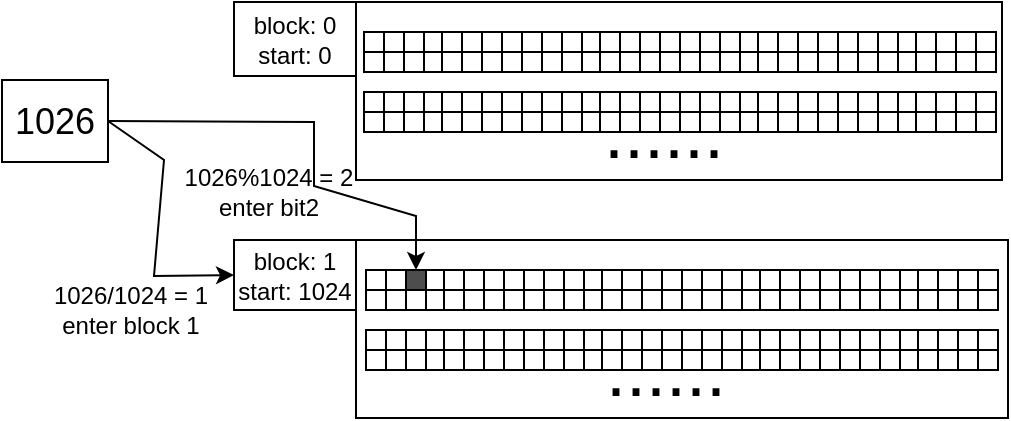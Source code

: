 <mxfile version="15.3.8" type="device"><diagram id="O0B2IV_qAI_NDjj8VHCm" name="第 1 页"><mxGraphModel dx="658" dy="730" grid="0" gridSize="10" guides="1" tooltips="1" connect="1" arrows="1" fold="1" page="1" pageScale="1" pageWidth="827" pageHeight="1169" math="0" shadow="0"><root><mxCell id="0"/><mxCell id="1" parent="0"/><mxCell id="_f90F4nHQJATIMpYPWI6-140" value="" style="rounded=0;whiteSpace=wrap;html=1;" parent="1" vertex="1"><mxGeometry x="188" y="188" width="326" height="89" as="geometry"/></mxCell><mxCell id="_f90F4nHQJATIMpYPWI6-70" value="" style="group" parent="1" vertex="1" connectable="0"><mxGeometry x="193" y="203" width="316" height="20" as="geometry"/></mxCell><mxCell id="_f90F4nHQJATIMpYPWI6-18" value="" style="group" parent="_f90F4nHQJATIMpYPWI6-70" vertex="1" connectable="0"><mxGeometry width="158" height="10" as="geometry"/></mxCell><mxCell id="_f90F4nHQJATIMpYPWI6-1" value="" style="rounded=0;whiteSpace=wrap;html=1;" parent="_f90F4nHQJATIMpYPWI6-18" vertex="1"><mxGeometry width="10" height="10" as="geometry"/></mxCell><mxCell id="_f90F4nHQJATIMpYPWI6-2" value="" style="rounded=0;whiteSpace=wrap;html=1;" parent="_f90F4nHQJATIMpYPWI6-18" vertex="1"><mxGeometry x="10" width="10" height="10" as="geometry"/></mxCell><mxCell id="_f90F4nHQJATIMpYPWI6-3" value="" style="rounded=0;whiteSpace=wrap;html=1;" parent="_f90F4nHQJATIMpYPWI6-18" vertex="1"><mxGeometry x="29" width="10" height="10" as="geometry"/></mxCell><mxCell id="_f90F4nHQJATIMpYPWI6-4" value="" style="rounded=0;whiteSpace=wrap;html=1;fillColor=#4D4D4D;" parent="_f90F4nHQJATIMpYPWI6-18" vertex="1"><mxGeometry x="20" width="10" height="10" as="geometry"/></mxCell><mxCell id="_f90F4nHQJATIMpYPWI6-6" value="" style="rounded=0;whiteSpace=wrap;html=1;" parent="_f90F4nHQJATIMpYPWI6-18" vertex="1"><mxGeometry x="39" width="10" height="10" as="geometry"/></mxCell><mxCell id="_f90F4nHQJATIMpYPWI6-7" value="" style="rounded=0;whiteSpace=wrap;html=1;" parent="_f90F4nHQJATIMpYPWI6-18" vertex="1"><mxGeometry x="49" width="10" height="10" as="geometry"/></mxCell><mxCell id="_f90F4nHQJATIMpYPWI6-8" value="" style="rounded=0;whiteSpace=wrap;html=1;" parent="_f90F4nHQJATIMpYPWI6-18" vertex="1"><mxGeometry x="69" width="10" height="10" as="geometry"/></mxCell><mxCell id="_f90F4nHQJATIMpYPWI6-9" value="" style="rounded=0;whiteSpace=wrap;html=1;" parent="_f90F4nHQJATIMpYPWI6-18" vertex="1"><mxGeometry x="59" width="10" height="10" as="geometry"/></mxCell><mxCell id="_f90F4nHQJATIMpYPWI6-10" value="" style="rounded=0;whiteSpace=wrap;html=1;" parent="_f90F4nHQJATIMpYPWI6-18" vertex="1"><mxGeometry x="79" width="10" height="10" as="geometry"/></mxCell><mxCell id="_f90F4nHQJATIMpYPWI6-11" value="" style="rounded=0;whiteSpace=wrap;html=1;" parent="_f90F4nHQJATIMpYPWI6-18" vertex="1"><mxGeometry x="89" width="10" height="10" as="geometry"/></mxCell><mxCell id="_f90F4nHQJATIMpYPWI6-12" value="" style="rounded=0;whiteSpace=wrap;html=1;" parent="_f90F4nHQJATIMpYPWI6-18" vertex="1"><mxGeometry x="108" width="10" height="10" as="geometry"/></mxCell><mxCell id="_f90F4nHQJATIMpYPWI6-13" value="" style="rounded=0;whiteSpace=wrap;html=1;" parent="_f90F4nHQJATIMpYPWI6-18" vertex="1"><mxGeometry x="99" width="10" height="10" as="geometry"/></mxCell><mxCell id="_f90F4nHQJATIMpYPWI6-14" value="" style="rounded=0;whiteSpace=wrap;html=1;" parent="_f90F4nHQJATIMpYPWI6-18" vertex="1"><mxGeometry x="118" width="10" height="10" as="geometry"/></mxCell><mxCell id="_f90F4nHQJATIMpYPWI6-15" value="" style="rounded=0;whiteSpace=wrap;html=1;" parent="_f90F4nHQJATIMpYPWI6-18" vertex="1"><mxGeometry x="128" width="10" height="10" as="geometry"/></mxCell><mxCell id="_f90F4nHQJATIMpYPWI6-16" value="" style="rounded=0;whiteSpace=wrap;html=1;" parent="_f90F4nHQJATIMpYPWI6-18" vertex="1"><mxGeometry x="148" width="10" height="10" as="geometry"/></mxCell><mxCell id="_f90F4nHQJATIMpYPWI6-17" value="" style="rounded=0;whiteSpace=wrap;html=1;" parent="_f90F4nHQJATIMpYPWI6-18" vertex="1"><mxGeometry x="138" width="10" height="10" as="geometry"/></mxCell><mxCell id="_f90F4nHQJATIMpYPWI6-19" value="" style="group" parent="_f90F4nHQJATIMpYPWI6-70" vertex="1" connectable="0"><mxGeometry x="158" width="158" height="10" as="geometry"/></mxCell><mxCell id="_f90F4nHQJATIMpYPWI6-20" value="" style="rounded=0;whiteSpace=wrap;html=1;" parent="_f90F4nHQJATIMpYPWI6-19" vertex="1"><mxGeometry width="10" height="10" as="geometry"/></mxCell><mxCell id="_f90F4nHQJATIMpYPWI6-21" value="" style="rounded=0;whiteSpace=wrap;html=1;" parent="_f90F4nHQJATIMpYPWI6-19" vertex="1"><mxGeometry x="10" width="10" height="10" as="geometry"/></mxCell><mxCell id="_f90F4nHQJATIMpYPWI6-22" value="" style="rounded=0;whiteSpace=wrap;html=1;" parent="_f90F4nHQJATIMpYPWI6-19" vertex="1"><mxGeometry x="29" width="10" height="10" as="geometry"/></mxCell><mxCell id="_f90F4nHQJATIMpYPWI6-23" value="" style="rounded=0;whiteSpace=wrap;html=1;" parent="_f90F4nHQJATIMpYPWI6-19" vertex="1"><mxGeometry x="20" width="10" height="10" as="geometry"/></mxCell><mxCell id="_f90F4nHQJATIMpYPWI6-24" value="" style="rounded=0;whiteSpace=wrap;html=1;" parent="_f90F4nHQJATIMpYPWI6-19" vertex="1"><mxGeometry x="39" width="10" height="10" as="geometry"/></mxCell><mxCell id="_f90F4nHQJATIMpYPWI6-25" value="" style="rounded=0;whiteSpace=wrap;html=1;" parent="_f90F4nHQJATIMpYPWI6-19" vertex="1"><mxGeometry x="49" width="10" height="10" as="geometry"/></mxCell><mxCell id="_f90F4nHQJATIMpYPWI6-26" value="" style="rounded=0;whiteSpace=wrap;html=1;" parent="_f90F4nHQJATIMpYPWI6-19" vertex="1"><mxGeometry x="69" width="10" height="10" as="geometry"/></mxCell><mxCell id="_f90F4nHQJATIMpYPWI6-27" value="" style="rounded=0;whiteSpace=wrap;html=1;" parent="_f90F4nHQJATIMpYPWI6-19" vertex="1"><mxGeometry x="59" width="10" height="10" as="geometry"/></mxCell><mxCell id="_f90F4nHQJATIMpYPWI6-28" value="" style="rounded=0;whiteSpace=wrap;html=1;" parent="_f90F4nHQJATIMpYPWI6-19" vertex="1"><mxGeometry x="79" width="10" height="10" as="geometry"/></mxCell><mxCell id="_f90F4nHQJATIMpYPWI6-29" value="" style="rounded=0;whiteSpace=wrap;html=1;" parent="_f90F4nHQJATIMpYPWI6-19" vertex="1"><mxGeometry x="89" width="10" height="10" as="geometry"/></mxCell><mxCell id="_f90F4nHQJATIMpYPWI6-30" value="" style="rounded=0;whiteSpace=wrap;html=1;" parent="_f90F4nHQJATIMpYPWI6-19" vertex="1"><mxGeometry x="108" width="10" height="10" as="geometry"/></mxCell><mxCell id="_f90F4nHQJATIMpYPWI6-31" value="" style="rounded=0;whiteSpace=wrap;html=1;" parent="_f90F4nHQJATIMpYPWI6-19" vertex="1"><mxGeometry x="99" width="10" height="10" as="geometry"/></mxCell><mxCell id="_f90F4nHQJATIMpYPWI6-32" value="" style="rounded=0;whiteSpace=wrap;html=1;" parent="_f90F4nHQJATIMpYPWI6-19" vertex="1"><mxGeometry x="118" width="10" height="10" as="geometry"/></mxCell><mxCell id="_f90F4nHQJATIMpYPWI6-33" value="" style="rounded=0;whiteSpace=wrap;html=1;" parent="_f90F4nHQJATIMpYPWI6-19" vertex="1"><mxGeometry x="128" width="10" height="10" as="geometry"/></mxCell><mxCell id="_f90F4nHQJATIMpYPWI6-34" value="" style="rounded=0;whiteSpace=wrap;html=1;" parent="_f90F4nHQJATIMpYPWI6-19" vertex="1"><mxGeometry x="148" width="10" height="10" as="geometry"/></mxCell><mxCell id="_f90F4nHQJATIMpYPWI6-35" value="" style="rounded=0;whiteSpace=wrap;html=1;" parent="_f90F4nHQJATIMpYPWI6-19" vertex="1"><mxGeometry x="138" width="10" height="10" as="geometry"/></mxCell><mxCell id="_f90F4nHQJATIMpYPWI6-36" value="" style="group" parent="_f90F4nHQJATIMpYPWI6-70" vertex="1" connectable="0"><mxGeometry y="10" width="158" height="10" as="geometry"/></mxCell><mxCell id="_f90F4nHQJATIMpYPWI6-37" value="" style="rounded=0;whiteSpace=wrap;html=1;" parent="_f90F4nHQJATIMpYPWI6-36" vertex="1"><mxGeometry width="10" height="10" as="geometry"/></mxCell><mxCell id="_f90F4nHQJATIMpYPWI6-38" value="" style="rounded=0;whiteSpace=wrap;html=1;" parent="_f90F4nHQJATIMpYPWI6-36" vertex="1"><mxGeometry x="10" width="10" height="10" as="geometry"/></mxCell><mxCell id="_f90F4nHQJATIMpYPWI6-39" value="" style="rounded=0;whiteSpace=wrap;html=1;" parent="_f90F4nHQJATIMpYPWI6-36" vertex="1"><mxGeometry x="29" width="10" height="10" as="geometry"/></mxCell><mxCell id="_f90F4nHQJATIMpYPWI6-40" value="" style="rounded=0;whiteSpace=wrap;html=1;" parent="_f90F4nHQJATIMpYPWI6-36" vertex="1"><mxGeometry x="20" width="10" height="10" as="geometry"/></mxCell><mxCell id="_f90F4nHQJATIMpYPWI6-41" value="" style="rounded=0;whiteSpace=wrap;html=1;" parent="_f90F4nHQJATIMpYPWI6-36" vertex="1"><mxGeometry x="39" width="10" height="10" as="geometry"/></mxCell><mxCell id="_f90F4nHQJATIMpYPWI6-42" value="" style="rounded=0;whiteSpace=wrap;html=1;" parent="_f90F4nHQJATIMpYPWI6-36" vertex="1"><mxGeometry x="49" width="10" height="10" as="geometry"/></mxCell><mxCell id="_f90F4nHQJATIMpYPWI6-43" value="" style="rounded=0;whiteSpace=wrap;html=1;" parent="_f90F4nHQJATIMpYPWI6-36" vertex="1"><mxGeometry x="69" width="10" height="10" as="geometry"/></mxCell><mxCell id="_f90F4nHQJATIMpYPWI6-44" value="" style="rounded=0;whiteSpace=wrap;html=1;" parent="_f90F4nHQJATIMpYPWI6-36" vertex="1"><mxGeometry x="59" width="10" height="10" as="geometry"/></mxCell><mxCell id="_f90F4nHQJATIMpYPWI6-45" value="" style="rounded=0;whiteSpace=wrap;html=1;" parent="_f90F4nHQJATIMpYPWI6-36" vertex="1"><mxGeometry x="79" width="10" height="10" as="geometry"/></mxCell><mxCell id="_f90F4nHQJATIMpYPWI6-46" value="" style="rounded=0;whiteSpace=wrap;html=1;" parent="_f90F4nHQJATIMpYPWI6-36" vertex="1"><mxGeometry x="89" width="10" height="10" as="geometry"/></mxCell><mxCell id="_f90F4nHQJATIMpYPWI6-47" value="" style="rounded=0;whiteSpace=wrap;html=1;" parent="_f90F4nHQJATIMpYPWI6-36" vertex="1"><mxGeometry x="108" width="10" height="10" as="geometry"/></mxCell><mxCell id="_f90F4nHQJATIMpYPWI6-48" value="" style="rounded=0;whiteSpace=wrap;html=1;" parent="_f90F4nHQJATIMpYPWI6-36" vertex="1"><mxGeometry x="99" width="10" height="10" as="geometry"/></mxCell><mxCell id="_f90F4nHQJATIMpYPWI6-49" value="" style="rounded=0;whiteSpace=wrap;html=1;" parent="_f90F4nHQJATIMpYPWI6-36" vertex="1"><mxGeometry x="118" width="10" height="10" as="geometry"/></mxCell><mxCell id="_f90F4nHQJATIMpYPWI6-50" value="" style="rounded=0;whiteSpace=wrap;html=1;" parent="_f90F4nHQJATIMpYPWI6-36" vertex="1"><mxGeometry x="128" width="10" height="10" as="geometry"/></mxCell><mxCell id="_f90F4nHQJATIMpYPWI6-51" value="" style="rounded=0;whiteSpace=wrap;html=1;" parent="_f90F4nHQJATIMpYPWI6-36" vertex="1"><mxGeometry x="148" width="10" height="10" as="geometry"/></mxCell><mxCell id="_f90F4nHQJATIMpYPWI6-52" value="" style="rounded=0;whiteSpace=wrap;html=1;" parent="_f90F4nHQJATIMpYPWI6-36" vertex="1"><mxGeometry x="138" width="10" height="10" as="geometry"/></mxCell><mxCell id="_f90F4nHQJATIMpYPWI6-53" value="" style="group" parent="_f90F4nHQJATIMpYPWI6-70" vertex="1" connectable="0"><mxGeometry x="158" y="10" width="158" height="10" as="geometry"/></mxCell><mxCell id="_f90F4nHQJATIMpYPWI6-54" value="" style="rounded=0;whiteSpace=wrap;html=1;" parent="_f90F4nHQJATIMpYPWI6-53" vertex="1"><mxGeometry width="10" height="10" as="geometry"/></mxCell><mxCell id="_f90F4nHQJATIMpYPWI6-55" value="" style="rounded=0;whiteSpace=wrap;html=1;" parent="_f90F4nHQJATIMpYPWI6-53" vertex="1"><mxGeometry x="10" width="10" height="10" as="geometry"/></mxCell><mxCell id="_f90F4nHQJATIMpYPWI6-56" value="" style="rounded=0;whiteSpace=wrap;html=1;" parent="_f90F4nHQJATIMpYPWI6-53" vertex="1"><mxGeometry x="29" width="10" height="10" as="geometry"/></mxCell><mxCell id="_f90F4nHQJATIMpYPWI6-57" value="" style="rounded=0;whiteSpace=wrap;html=1;" parent="_f90F4nHQJATIMpYPWI6-53" vertex="1"><mxGeometry x="20" width="10" height="10" as="geometry"/></mxCell><mxCell id="_f90F4nHQJATIMpYPWI6-58" value="" style="rounded=0;whiteSpace=wrap;html=1;" parent="_f90F4nHQJATIMpYPWI6-53" vertex="1"><mxGeometry x="39" width="10" height="10" as="geometry"/></mxCell><mxCell id="_f90F4nHQJATIMpYPWI6-59" value="" style="rounded=0;whiteSpace=wrap;html=1;" parent="_f90F4nHQJATIMpYPWI6-53" vertex="1"><mxGeometry x="49" width="10" height="10" as="geometry"/></mxCell><mxCell id="_f90F4nHQJATIMpYPWI6-60" value="" style="rounded=0;whiteSpace=wrap;html=1;" parent="_f90F4nHQJATIMpYPWI6-53" vertex="1"><mxGeometry x="69" width="10" height="10" as="geometry"/></mxCell><mxCell id="_f90F4nHQJATIMpYPWI6-61" value="" style="rounded=0;whiteSpace=wrap;html=1;" parent="_f90F4nHQJATIMpYPWI6-53" vertex="1"><mxGeometry x="59" width="10" height="10" as="geometry"/></mxCell><mxCell id="_f90F4nHQJATIMpYPWI6-62" value="" style="rounded=0;whiteSpace=wrap;html=1;" parent="_f90F4nHQJATIMpYPWI6-53" vertex="1"><mxGeometry x="79" width="10" height="10" as="geometry"/></mxCell><mxCell id="_f90F4nHQJATIMpYPWI6-63" value="" style="rounded=0;whiteSpace=wrap;html=1;" parent="_f90F4nHQJATIMpYPWI6-53" vertex="1"><mxGeometry x="89" width="10" height="10" as="geometry"/></mxCell><mxCell id="_f90F4nHQJATIMpYPWI6-64" value="" style="rounded=0;whiteSpace=wrap;html=1;" parent="_f90F4nHQJATIMpYPWI6-53" vertex="1"><mxGeometry x="108" width="10" height="10" as="geometry"/></mxCell><mxCell id="_f90F4nHQJATIMpYPWI6-65" value="" style="rounded=0;whiteSpace=wrap;html=1;" parent="_f90F4nHQJATIMpYPWI6-53" vertex="1"><mxGeometry x="99" width="10" height="10" as="geometry"/></mxCell><mxCell id="_f90F4nHQJATIMpYPWI6-66" value="" style="rounded=0;whiteSpace=wrap;html=1;" parent="_f90F4nHQJATIMpYPWI6-53" vertex="1"><mxGeometry x="118" width="10" height="10" as="geometry"/></mxCell><mxCell id="_f90F4nHQJATIMpYPWI6-67" value="" style="rounded=0;whiteSpace=wrap;html=1;" parent="_f90F4nHQJATIMpYPWI6-53" vertex="1"><mxGeometry x="128" width="10" height="10" as="geometry"/></mxCell><mxCell id="_f90F4nHQJATIMpYPWI6-68" value="" style="rounded=0;whiteSpace=wrap;html=1;" parent="_f90F4nHQJATIMpYPWI6-53" vertex="1"><mxGeometry x="148" width="10" height="10" as="geometry"/></mxCell><mxCell id="_f90F4nHQJATIMpYPWI6-69" value="" style="rounded=0;whiteSpace=wrap;html=1;" parent="_f90F4nHQJATIMpYPWI6-53" vertex="1"><mxGeometry x="138" width="10" height="10" as="geometry"/></mxCell><mxCell id="_f90F4nHQJATIMpYPWI6-71" value="" style="group" parent="1" vertex="1" connectable="0"><mxGeometry x="193" y="233" width="316" height="20" as="geometry"/></mxCell><mxCell id="_f90F4nHQJATIMpYPWI6-72" value="" style="group" parent="_f90F4nHQJATIMpYPWI6-71" vertex="1" connectable="0"><mxGeometry width="158" height="10" as="geometry"/></mxCell><mxCell id="_f90F4nHQJATIMpYPWI6-73" value="" style="rounded=0;whiteSpace=wrap;html=1;" parent="_f90F4nHQJATIMpYPWI6-72" vertex="1"><mxGeometry width="10" height="10" as="geometry"/></mxCell><mxCell id="_f90F4nHQJATIMpYPWI6-74" value="" style="rounded=0;whiteSpace=wrap;html=1;" parent="_f90F4nHQJATIMpYPWI6-72" vertex="1"><mxGeometry x="10" width="10" height="10" as="geometry"/></mxCell><mxCell id="_f90F4nHQJATIMpYPWI6-75" value="" style="rounded=0;whiteSpace=wrap;html=1;" parent="_f90F4nHQJATIMpYPWI6-72" vertex="1"><mxGeometry x="29" width="10" height="10" as="geometry"/></mxCell><mxCell id="_f90F4nHQJATIMpYPWI6-76" value="" style="rounded=0;whiteSpace=wrap;html=1;" parent="_f90F4nHQJATIMpYPWI6-72" vertex="1"><mxGeometry x="20" width="10" height="10" as="geometry"/></mxCell><mxCell id="_f90F4nHQJATIMpYPWI6-77" value="" style="rounded=0;whiteSpace=wrap;html=1;" parent="_f90F4nHQJATIMpYPWI6-72" vertex="1"><mxGeometry x="39" width="10" height="10" as="geometry"/></mxCell><mxCell id="_f90F4nHQJATIMpYPWI6-78" value="" style="rounded=0;whiteSpace=wrap;html=1;" parent="_f90F4nHQJATIMpYPWI6-72" vertex="1"><mxGeometry x="49" width="10" height="10" as="geometry"/></mxCell><mxCell id="_f90F4nHQJATIMpYPWI6-79" value="" style="rounded=0;whiteSpace=wrap;html=1;" parent="_f90F4nHQJATIMpYPWI6-72" vertex="1"><mxGeometry x="69" width="10" height="10" as="geometry"/></mxCell><mxCell id="_f90F4nHQJATIMpYPWI6-80" value="" style="rounded=0;whiteSpace=wrap;html=1;" parent="_f90F4nHQJATIMpYPWI6-72" vertex="1"><mxGeometry x="59" width="10" height="10" as="geometry"/></mxCell><mxCell id="_f90F4nHQJATIMpYPWI6-81" value="" style="rounded=0;whiteSpace=wrap;html=1;" parent="_f90F4nHQJATIMpYPWI6-72" vertex="1"><mxGeometry x="79" width="10" height="10" as="geometry"/></mxCell><mxCell id="_f90F4nHQJATIMpYPWI6-82" value="" style="rounded=0;whiteSpace=wrap;html=1;" parent="_f90F4nHQJATIMpYPWI6-72" vertex="1"><mxGeometry x="89" width="10" height="10" as="geometry"/></mxCell><mxCell id="_f90F4nHQJATIMpYPWI6-83" value="" style="rounded=0;whiteSpace=wrap;html=1;" parent="_f90F4nHQJATIMpYPWI6-72" vertex="1"><mxGeometry x="108" width="10" height="10" as="geometry"/></mxCell><mxCell id="_f90F4nHQJATIMpYPWI6-84" value="" style="rounded=0;whiteSpace=wrap;html=1;" parent="_f90F4nHQJATIMpYPWI6-72" vertex="1"><mxGeometry x="99" width="10" height="10" as="geometry"/></mxCell><mxCell id="_f90F4nHQJATIMpYPWI6-85" value="" style="rounded=0;whiteSpace=wrap;html=1;" parent="_f90F4nHQJATIMpYPWI6-72" vertex="1"><mxGeometry x="118" width="10" height="10" as="geometry"/></mxCell><mxCell id="_f90F4nHQJATIMpYPWI6-86" value="" style="rounded=0;whiteSpace=wrap;html=1;" parent="_f90F4nHQJATIMpYPWI6-72" vertex="1"><mxGeometry x="128" width="10" height="10" as="geometry"/></mxCell><mxCell id="_f90F4nHQJATIMpYPWI6-87" value="" style="rounded=0;whiteSpace=wrap;html=1;" parent="_f90F4nHQJATIMpYPWI6-72" vertex="1"><mxGeometry x="148" width="10" height="10" as="geometry"/></mxCell><mxCell id="_f90F4nHQJATIMpYPWI6-88" value="" style="rounded=0;whiteSpace=wrap;html=1;" parent="_f90F4nHQJATIMpYPWI6-72" vertex="1"><mxGeometry x="138" width="10" height="10" as="geometry"/></mxCell><mxCell id="_f90F4nHQJATIMpYPWI6-89" value="" style="group" parent="_f90F4nHQJATIMpYPWI6-71" vertex="1" connectable="0"><mxGeometry x="158" width="158" height="10" as="geometry"/></mxCell><mxCell id="_f90F4nHQJATIMpYPWI6-90" value="" style="rounded=0;whiteSpace=wrap;html=1;" parent="_f90F4nHQJATIMpYPWI6-89" vertex="1"><mxGeometry width="10" height="10" as="geometry"/></mxCell><mxCell id="_f90F4nHQJATIMpYPWI6-91" value="" style="rounded=0;whiteSpace=wrap;html=1;" parent="_f90F4nHQJATIMpYPWI6-89" vertex="1"><mxGeometry x="10" width="10" height="10" as="geometry"/></mxCell><mxCell id="_f90F4nHQJATIMpYPWI6-92" value="" style="rounded=0;whiteSpace=wrap;html=1;" parent="_f90F4nHQJATIMpYPWI6-89" vertex="1"><mxGeometry x="29" width="10" height="10" as="geometry"/></mxCell><mxCell id="_f90F4nHQJATIMpYPWI6-93" value="" style="rounded=0;whiteSpace=wrap;html=1;" parent="_f90F4nHQJATIMpYPWI6-89" vertex="1"><mxGeometry x="20" width="10" height="10" as="geometry"/></mxCell><mxCell id="_f90F4nHQJATIMpYPWI6-94" value="" style="rounded=0;whiteSpace=wrap;html=1;" parent="_f90F4nHQJATIMpYPWI6-89" vertex="1"><mxGeometry x="39" width="10" height="10" as="geometry"/></mxCell><mxCell id="_f90F4nHQJATIMpYPWI6-95" value="" style="rounded=0;whiteSpace=wrap;html=1;" parent="_f90F4nHQJATIMpYPWI6-89" vertex="1"><mxGeometry x="49" width="10" height="10" as="geometry"/></mxCell><mxCell id="_f90F4nHQJATIMpYPWI6-96" value="" style="rounded=0;whiteSpace=wrap;html=1;" parent="_f90F4nHQJATIMpYPWI6-89" vertex="1"><mxGeometry x="69" width="10" height="10" as="geometry"/></mxCell><mxCell id="_f90F4nHQJATIMpYPWI6-97" value="" style="rounded=0;whiteSpace=wrap;html=1;" parent="_f90F4nHQJATIMpYPWI6-89" vertex="1"><mxGeometry x="59" width="10" height="10" as="geometry"/></mxCell><mxCell id="_f90F4nHQJATIMpYPWI6-98" value="" style="rounded=0;whiteSpace=wrap;html=1;" parent="_f90F4nHQJATIMpYPWI6-89" vertex="1"><mxGeometry x="79" width="10" height="10" as="geometry"/></mxCell><mxCell id="_f90F4nHQJATIMpYPWI6-99" value="" style="rounded=0;whiteSpace=wrap;html=1;" parent="_f90F4nHQJATIMpYPWI6-89" vertex="1"><mxGeometry x="89" width="10" height="10" as="geometry"/></mxCell><mxCell id="_f90F4nHQJATIMpYPWI6-100" value="" style="rounded=0;whiteSpace=wrap;html=1;" parent="_f90F4nHQJATIMpYPWI6-89" vertex="1"><mxGeometry x="108" width="10" height="10" as="geometry"/></mxCell><mxCell id="_f90F4nHQJATIMpYPWI6-101" value="" style="rounded=0;whiteSpace=wrap;html=1;" parent="_f90F4nHQJATIMpYPWI6-89" vertex="1"><mxGeometry x="99" width="10" height="10" as="geometry"/></mxCell><mxCell id="_f90F4nHQJATIMpYPWI6-102" value="" style="rounded=0;whiteSpace=wrap;html=1;" parent="_f90F4nHQJATIMpYPWI6-89" vertex="1"><mxGeometry x="118" width="10" height="10" as="geometry"/></mxCell><mxCell id="_f90F4nHQJATIMpYPWI6-103" value="" style="rounded=0;whiteSpace=wrap;html=1;" parent="_f90F4nHQJATIMpYPWI6-89" vertex="1"><mxGeometry x="128" width="10" height="10" as="geometry"/></mxCell><mxCell id="_f90F4nHQJATIMpYPWI6-104" value="" style="rounded=0;whiteSpace=wrap;html=1;" parent="_f90F4nHQJATIMpYPWI6-89" vertex="1"><mxGeometry x="148" width="10" height="10" as="geometry"/></mxCell><mxCell id="_f90F4nHQJATIMpYPWI6-105" value="" style="rounded=0;whiteSpace=wrap;html=1;" parent="_f90F4nHQJATIMpYPWI6-89" vertex="1"><mxGeometry x="138" width="10" height="10" as="geometry"/></mxCell><mxCell id="_f90F4nHQJATIMpYPWI6-106" value="" style="group" parent="_f90F4nHQJATIMpYPWI6-71" vertex="1" connectable="0"><mxGeometry y="10" width="158" height="10" as="geometry"/></mxCell><mxCell id="_f90F4nHQJATIMpYPWI6-107" value="" style="rounded=0;whiteSpace=wrap;html=1;" parent="_f90F4nHQJATIMpYPWI6-106" vertex="1"><mxGeometry width="10" height="10" as="geometry"/></mxCell><mxCell id="_f90F4nHQJATIMpYPWI6-108" value="" style="rounded=0;whiteSpace=wrap;html=1;" parent="_f90F4nHQJATIMpYPWI6-106" vertex="1"><mxGeometry x="10" width="10" height="10" as="geometry"/></mxCell><mxCell id="_f90F4nHQJATIMpYPWI6-109" value="" style="rounded=0;whiteSpace=wrap;html=1;" parent="_f90F4nHQJATIMpYPWI6-106" vertex="1"><mxGeometry x="29" width="10" height="10" as="geometry"/></mxCell><mxCell id="_f90F4nHQJATIMpYPWI6-110" value="" style="rounded=0;whiteSpace=wrap;html=1;" parent="_f90F4nHQJATIMpYPWI6-106" vertex="1"><mxGeometry x="20" width="10" height="10" as="geometry"/></mxCell><mxCell id="_f90F4nHQJATIMpYPWI6-111" value="" style="rounded=0;whiteSpace=wrap;html=1;" parent="_f90F4nHQJATIMpYPWI6-106" vertex="1"><mxGeometry x="39" width="10" height="10" as="geometry"/></mxCell><mxCell id="_f90F4nHQJATIMpYPWI6-112" value="" style="rounded=0;whiteSpace=wrap;html=1;" parent="_f90F4nHQJATIMpYPWI6-106" vertex="1"><mxGeometry x="49" width="10" height="10" as="geometry"/></mxCell><mxCell id="_f90F4nHQJATIMpYPWI6-113" value="" style="rounded=0;whiteSpace=wrap;html=1;" parent="_f90F4nHQJATIMpYPWI6-106" vertex="1"><mxGeometry x="69" width="10" height="10" as="geometry"/></mxCell><mxCell id="_f90F4nHQJATIMpYPWI6-114" value="" style="rounded=0;whiteSpace=wrap;html=1;" parent="_f90F4nHQJATIMpYPWI6-106" vertex="1"><mxGeometry x="59" width="10" height="10" as="geometry"/></mxCell><mxCell id="_f90F4nHQJATIMpYPWI6-115" value="" style="rounded=0;whiteSpace=wrap;html=1;" parent="_f90F4nHQJATIMpYPWI6-106" vertex="1"><mxGeometry x="79" width="10" height="10" as="geometry"/></mxCell><mxCell id="_f90F4nHQJATIMpYPWI6-116" value="" style="rounded=0;whiteSpace=wrap;html=1;" parent="_f90F4nHQJATIMpYPWI6-106" vertex="1"><mxGeometry x="89" width="10" height="10" as="geometry"/></mxCell><mxCell id="_f90F4nHQJATIMpYPWI6-117" value="" style="rounded=0;whiteSpace=wrap;html=1;" parent="_f90F4nHQJATIMpYPWI6-106" vertex="1"><mxGeometry x="108" width="10" height="10" as="geometry"/></mxCell><mxCell id="_f90F4nHQJATIMpYPWI6-118" value="" style="rounded=0;whiteSpace=wrap;html=1;" parent="_f90F4nHQJATIMpYPWI6-106" vertex="1"><mxGeometry x="99" width="10" height="10" as="geometry"/></mxCell><mxCell id="_f90F4nHQJATIMpYPWI6-119" value="" style="rounded=0;whiteSpace=wrap;html=1;" parent="_f90F4nHQJATIMpYPWI6-106" vertex="1"><mxGeometry x="118" width="10" height="10" as="geometry"/></mxCell><mxCell id="_f90F4nHQJATIMpYPWI6-120" value="" style="rounded=0;whiteSpace=wrap;html=1;" parent="_f90F4nHQJATIMpYPWI6-106" vertex="1"><mxGeometry x="128" width="10" height="10" as="geometry"/></mxCell><mxCell id="_f90F4nHQJATIMpYPWI6-121" value="" style="rounded=0;whiteSpace=wrap;html=1;" parent="_f90F4nHQJATIMpYPWI6-106" vertex="1"><mxGeometry x="148" width="10" height="10" as="geometry"/></mxCell><mxCell id="_f90F4nHQJATIMpYPWI6-122" value="" style="rounded=0;whiteSpace=wrap;html=1;" parent="_f90F4nHQJATIMpYPWI6-106" vertex="1"><mxGeometry x="138" width="10" height="10" as="geometry"/></mxCell><mxCell id="_f90F4nHQJATIMpYPWI6-123" value="" style="group" parent="_f90F4nHQJATIMpYPWI6-71" vertex="1" connectable="0"><mxGeometry x="158" y="10" width="158" height="10" as="geometry"/></mxCell><mxCell id="_f90F4nHQJATIMpYPWI6-124" value="" style="rounded=0;whiteSpace=wrap;html=1;" parent="_f90F4nHQJATIMpYPWI6-123" vertex="1"><mxGeometry width="10" height="10" as="geometry"/></mxCell><mxCell id="_f90F4nHQJATIMpYPWI6-125" value="" style="rounded=0;whiteSpace=wrap;html=1;" parent="_f90F4nHQJATIMpYPWI6-123" vertex="1"><mxGeometry x="10" width="10" height="10" as="geometry"/></mxCell><mxCell id="_f90F4nHQJATIMpYPWI6-126" value="" style="rounded=0;whiteSpace=wrap;html=1;" parent="_f90F4nHQJATIMpYPWI6-123" vertex="1"><mxGeometry x="29" width="10" height="10" as="geometry"/></mxCell><mxCell id="_f90F4nHQJATIMpYPWI6-127" value="" style="rounded=0;whiteSpace=wrap;html=1;" parent="_f90F4nHQJATIMpYPWI6-123" vertex="1"><mxGeometry x="20" width="10" height="10" as="geometry"/></mxCell><mxCell id="_f90F4nHQJATIMpYPWI6-128" value="" style="rounded=0;whiteSpace=wrap;html=1;" parent="_f90F4nHQJATIMpYPWI6-123" vertex="1"><mxGeometry x="39" width="10" height="10" as="geometry"/></mxCell><mxCell id="_f90F4nHQJATIMpYPWI6-129" value="" style="rounded=0;whiteSpace=wrap;html=1;" parent="_f90F4nHQJATIMpYPWI6-123" vertex="1"><mxGeometry x="49" width="10" height="10" as="geometry"/></mxCell><mxCell id="_f90F4nHQJATIMpYPWI6-130" value="" style="rounded=0;whiteSpace=wrap;html=1;" parent="_f90F4nHQJATIMpYPWI6-123" vertex="1"><mxGeometry x="69" width="10" height="10" as="geometry"/></mxCell><mxCell id="_f90F4nHQJATIMpYPWI6-131" value="" style="rounded=0;whiteSpace=wrap;html=1;" parent="_f90F4nHQJATIMpYPWI6-123" vertex="1"><mxGeometry x="59" width="10" height="10" as="geometry"/></mxCell><mxCell id="_f90F4nHQJATIMpYPWI6-132" value="" style="rounded=0;whiteSpace=wrap;html=1;" parent="_f90F4nHQJATIMpYPWI6-123" vertex="1"><mxGeometry x="79" width="10" height="10" as="geometry"/></mxCell><mxCell id="_f90F4nHQJATIMpYPWI6-133" value="" style="rounded=0;whiteSpace=wrap;html=1;" parent="_f90F4nHQJATIMpYPWI6-123" vertex="1"><mxGeometry x="89" width="10" height="10" as="geometry"/></mxCell><mxCell id="_f90F4nHQJATIMpYPWI6-134" value="" style="rounded=0;whiteSpace=wrap;html=1;" parent="_f90F4nHQJATIMpYPWI6-123" vertex="1"><mxGeometry x="108" width="10" height="10" as="geometry"/></mxCell><mxCell id="_f90F4nHQJATIMpYPWI6-135" value="" style="rounded=0;whiteSpace=wrap;html=1;" parent="_f90F4nHQJATIMpYPWI6-123" vertex="1"><mxGeometry x="99" width="10" height="10" as="geometry"/></mxCell><mxCell id="_f90F4nHQJATIMpYPWI6-136" value="" style="rounded=0;whiteSpace=wrap;html=1;" parent="_f90F4nHQJATIMpYPWI6-123" vertex="1"><mxGeometry x="118" width="10" height="10" as="geometry"/></mxCell><mxCell id="_f90F4nHQJATIMpYPWI6-137" value="" style="rounded=0;whiteSpace=wrap;html=1;" parent="_f90F4nHQJATIMpYPWI6-123" vertex="1"><mxGeometry x="128" width="10" height="10" as="geometry"/></mxCell><mxCell id="_f90F4nHQJATIMpYPWI6-138" value="" style="rounded=0;whiteSpace=wrap;html=1;" parent="_f90F4nHQJATIMpYPWI6-123" vertex="1"><mxGeometry x="148" width="10" height="10" as="geometry"/></mxCell><mxCell id="_f90F4nHQJATIMpYPWI6-139" value="" style="rounded=0;whiteSpace=wrap;html=1;" parent="_f90F4nHQJATIMpYPWI6-123" vertex="1"><mxGeometry x="138" width="10" height="10" as="geometry"/></mxCell><mxCell id="1uMg_6ZNLO7DbjDoClRd-1" value="&lt;span style=&quot;font-size: 36px&quot;&gt;......&lt;/span&gt;" style="text;html=1;strokeColor=none;fillColor=none;align=center;verticalAlign=middle;whiteSpace=wrap;rounded=0;" vertex="1" parent="1"><mxGeometry x="323" y="243" width="40" height="20" as="geometry"/></mxCell><mxCell id="1uMg_6ZNLO7DbjDoClRd-2" value="block: 1&lt;br&gt;start: 1024" style="rounded=0;whiteSpace=wrap;html=1;fillColor=#FFFFFF;" vertex="1" parent="1"><mxGeometry x="127" y="188" width="61" height="35" as="geometry"/></mxCell><mxCell id="1uMg_6ZNLO7DbjDoClRd-3" value="block: 0&lt;br&gt;start: 0" style="rounded=0;whiteSpace=wrap;html=1;fillColor=#FFFFFF;" vertex="1" parent="1"><mxGeometry x="127" y="69" width="61" height="37" as="geometry"/></mxCell><mxCell id="1uMg_6ZNLO7DbjDoClRd-5" value="" style="rounded=0;whiteSpace=wrap;html=1;" vertex="1" parent="1"><mxGeometry x="188" y="69" width="323" height="89" as="geometry"/></mxCell><mxCell id="1uMg_6ZNLO7DbjDoClRd-6" value="" style="group" vertex="1" connectable="0" parent="1"><mxGeometry x="192" y="84" width="316" height="20" as="geometry"/></mxCell><mxCell id="1uMg_6ZNLO7DbjDoClRd-7" value="" style="group" vertex="1" connectable="0" parent="1uMg_6ZNLO7DbjDoClRd-6"><mxGeometry width="158" height="10" as="geometry"/></mxCell><mxCell id="1uMg_6ZNLO7DbjDoClRd-8" value="" style="rounded=0;whiteSpace=wrap;html=1;" vertex="1" parent="1uMg_6ZNLO7DbjDoClRd-7"><mxGeometry width="10" height="10" as="geometry"/></mxCell><mxCell id="1uMg_6ZNLO7DbjDoClRd-9" value="" style="rounded=0;whiteSpace=wrap;html=1;" vertex="1" parent="1uMg_6ZNLO7DbjDoClRd-7"><mxGeometry x="10" width="10" height="10" as="geometry"/></mxCell><mxCell id="1uMg_6ZNLO7DbjDoClRd-10" value="" style="rounded=0;whiteSpace=wrap;html=1;" vertex="1" parent="1uMg_6ZNLO7DbjDoClRd-7"><mxGeometry x="29" width="10" height="10" as="geometry"/></mxCell><mxCell id="1uMg_6ZNLO7DbjDoClRd-11" value="" style="rounded=0;whiteSpace=wrap;html=1;" vertex="1" parent="1uMg_6ZNLO7DbjDoClRd-7"><mxGeometry x="20" width="10" height="10" as="geometry"/></mxCell><mxCell id="1uMg_6ZNLO7DbjDoClRd-12" value="" style="rounded=0;whiteSpace=wrap;html=1;" vertex="1" parent="1uMg_6ZNLO7DbjDoClRd-7"><mxGeometry x="39" width="10" height="10" as="geometry"/></mxCell><mxCell id="1uMg_6ZNLO7DbjDoClRd-13" value="" style="rounded=0;whiteSpace=wrap;html=1;" vertex="1" parent="1uMg_6ZNLO7DbjDoClRd-7"><mxGeometry x="49" width="10" height="10" as="geometry"/></mxCell><mxCell id="1uMg_6ZNLO7DbjDoClRd-14" value="" style="rounded=0;whiteSpace=wrap;html=1;" vertex="1" parent="1uMg_6ZNLO7DbjDoClRd-7"><mxGeometry x="69" width="10" height="10" as="geometry"/></mxCell><mxCell id="1uMg_6ZNLO7DbjDoClRd-15" value="" style="rounded=0;whiteSpace=wrap;html=1;" vertex="1" parent="1uMg_6ZNLO7DbjDoClRd-7"><mxGeometry x="59" width="10" height="10" as="geometry"/></mxCell><mxCell id="1uMg_6ZNLO7DbjDoClRd-16" value="" style="rounded=0;whiteSpace=wrap;html=1;" vertex="1" parent="1uMg_6ZNLO7DbjDoClRd-7"><mxGeometry x="79" width="10" height="10" as="geometry"/></mxCell><mxCell id="1uMg_6ZNLO7DbjDoClRd-17" value="" style="rounded=0;whiteSpace=wrap;html=1;" vertex="1" parent="1uMg_6ZNLO7DbjDoClRd-7"><mxGeometry x="89" width="10" height="10" as="geometry"/></mxCell><mxCell id="1uMg_6ZNLO7DbjDoClRd-18" value="" style="rounded=0;whiteSpace=wrap;html=1;" vertex="1" parent="1uMg_6ZNLO7DbjDoClRd-7"><mxGeometry x="108" width="10" height="10" as="geometry"/></mxCell><mxCell id="1uMg_6ZNLO7DbjDoClRd-19" value="" style="rounded=0;whiteSpace=wrap;html=1;" vertex="1" parent="1uMg_6ZNLO7DbjDoClRd-7"><mxGeometry x="99" width="10" height="10" as="geometry"/></mxCell><mxCell id="1uMg_6ZNLO7DbjDoClRd-20" value="" style="rounded=0;whiteSpace=wrap;html=1;" vertex="1" parent="1uMg_6ZNLO7DbjDoClRd-7"><mxGeometry x="118" width="10" height="10" as="geometry"/></mxCell><mxCell id="1uMg_6ZNLO7DbjDoClRd-21" value="" style="rounded=0;whiteSpace=wrap;html=1;" vertex="1" parent="1uMg_6ZNLO7DbjDoClRd-7"><mxGeometry x="128" width="10" height="10" as="geometry"/></mxCell><mxCell id="1uMg_6ZNLO7DbjDoClRd-22" value="" style="rounded=0;whiteSpace=wrap;html=1;" vertex="1" parent="1uMg_6ZNLO7DbjDoClRd-7"><mxGeometry x="148" width="10" height="10" as="geometry"/></mxCell><mxCell id="1uMg_6ZNLO7DbjDoClRd-23" value="" style="rounded=0;whiteSpace=wrap;html=1;" vertex="1" parent="1uMg_6ZNLO7DbjDoClRd-7"><mxGeometry x="138" width="10" height="10" as="geometry"/></mxCell><mxCell id="1uMg_6ZNLO7DbjDoClRd-24" value="" style="group" vertex="1" connectable="0" parent="1uMg_6ZNLO7DbjDoClRd-6"><mxGeometry x="158" width="158" height="10" as="geometry"/></mxCell><mxCell id="1uMg_6ZNLO7DbjDoClRd-25" value="" style="rounded=0;whiteSpace=wrap;html=1;" vertex="1" parent="1uMg_6ZNLO7DbjDoClRd-24"><mxGeometry width="10" height="10" as="geometry"/></mxCell><mxCell id="1uMg_6ZNLO7DbjDoClRd-26" value="" style="rounded=0;whiteSpace=wrap;html=1;" vertex="1" parent="1uMg_6ZNLO7DbjDoClRd-24"><mxGeometry x="10" width="10" height="10" as="geometry"/></mxCell><mxCell id="1uMg_6ZNLO7DbjDoClRd-27" value="" style="rounded=0;whiteSpace=wrap;html=1;" vertex="1" parent="1uMg_6ZNLO7DbjDoClRd-24"><mxGeometry x="29" width="10" height="10" as="geometry"/></mxCell><mxCell id="1uMg_6ZNLO7DbjDoClRd-28" value="" style="rounded=0;whiteSpace=wrap;html=1;" vertex="1" parent="1uMg_6ZNLO7DbjDoClRd-24"><mxGeometry x="20" width="10" height="10" as="geometry"/></mxCell><mxCell id="1uMg_6ZNLO7DbjDoClRd-29" value="" style="rounded=0;whiteSpace=wrap;html=1;" vertex="1" parent="1uMg_6ZNLO7DbjDoClRd-24"><mxGeometry x="39" width="10" height="10" as="geometry"/></mxCell><mxCell id="1uMg_6ZNLO7DbjDoClRd-30" value="" style="rounded=0;whiteSpace=wrap;html=1;" vertex="1" parent="1uMg_6ZNLO7DbjDoClRd-24"><mxGeometry x="49" width="10" height="10" as="geometry"/></mxCell><mxCell id="1uMg_6ZNLO7DbjDoClRd-31" value="" style="rounded=0;whiteSpace=wrap;html=1;" vertex="1" parent="1uMg_6ZNLO7DbjDoClRd-24"><mxGeometry x="69" width="10" height="10" as="geometry"/></mxCell><mxCell id="1uMg_6ZNLO7DbjDoClRd-32" value="" style="rounded=0;whiteSpace=wrap;html=1;" vertex="1" parent="1uMg_6ZNLO7DbjDoClRd-24"><mxGeometry x="59" width="10" height="10" as="geometry"/></mxCell><mxCell id="1uMg_6ZNLO7DbjDoClRd-33" value="" style="rounded=0;whiteSpace=wrap;html=1;" vertex="1" parent="1uMg_6ZNLO7DbjDoClRd-24"><mxGeometry x="79" width="10" height="10" as="geometry"/></mxCell><mxCell id="1uMg_6ZNLO7DbjDoClRd-34" value="" style="rounded=0;whiteSpace=wrap;html=1;" vertex="1" parent="1uMg_6ZNLO7DbjDoClRd-24"><mxGeometry x="89" width="10" height="10" as="geometry"/></mxCell><mxCell id="1uMg_6ZNLO7DbjDoClRd-35" value="" style="rounded=0;whiteSpace=wrap;html=1;" vertex="1" parent="1uMg_6ZNLO7DbjDoClRd-24"><mxGeometry x="108" width="10" height="10" as="geometry"/></mxCell><mxCell id="1uMg_6ZNLO7DbjDoClRd-36" value="" style="rounded=0;whiteSpace=wrap;html=1;" vertex="1" parent="1uMg_6ZNLO7DbjDoClRd-24"><mxGeometry x="99" width="10" height="10" as="geometry"/></mxCell><mxCell id="1uMg_6ZNLO7DbjDoClRd-37" value="" style="rounded=0;whiteSpace=wrap;html=1;" vertex="1" parent="1uMg_6ZNLO7DbjDoClRd-24"><mxGeometry x="118" width="10" height="10" as="geometry"/></mxCell><mxCell id="1uMg_6ZNLO7DbjDoClRd-38" value="" style="rounded=0;whiteSpace=wrap;html=1;" vertex="1" parent="1uMg_6ZNLO7DbjDoClRd-24"><mxGeometry x="128" width="10" height="10" as="geometry"/></mxCell><mxCell id="1uMg_6ZNLO7DbjDoClRd-39" value="" style="rounded=0;whiteSpace=wrap;html=1;" vertex="1" parent="1uMg_6ZNLO7DbjDoClRd-24"><mxGeometry x="148" width="10" height="10" as="geometry"/></mxCell><mxCell id="1uMg_6ZNLO7DbjDoClRd-40" value="" style="rounded=0;whiteSpace=wrap;html=1;" vertex="1" parent="1uMg_6ZNLO7DbjDoClRd-24"><mxGeometry x="138" width="10" height="10" as="geometry"/></mxCell><mxCell id="1uMg_6ZNLO7DbjDoClRd-41" value="" style="group" vertex="1" connectable="0" parent="1uMg_6ZNLO7DbjDoClRd-6"><mxGeometry y="10" width="158" height="10" as="geometry"/></mxCell><mxCell id="1uMg_6ZNLO7DbjDoClRd-42" value="" style="rounded=0;whiteSpace=wrap;html=1;" vertex="1" parent="1uMg_6ZNLO7DbjDoClRd-41"><mxGeometry width="10" height="10" as="geometry"/></mxCell><mxCell id="1uMg_6ZNLO7DbjDoClRd-43" value="" style="rounded=0;whiteSpace=wrap;html=1;" vertex="1" parent="1uMg_6ZNLO7DbjDoClRd-41"><mxGeometry x="10" width="10" height="10" as="geometry"/></mxCell><mxCell id="1uMg_6ZNLO7DbjDoClRd-44" value="" style="rounded=0;whiteSpace=wrap;html=1;" vertex="1" parent="1uMg_6ZNLO7DbjDoClRd-41"><mxGeometry x="29" width="10" height="10" as="geometry"/></mxCell><mxCell id="1uMg_6ZNLO7DbjDoClRd-45" value="" style="rounded=0;whiteSpace=wrap;html=1;" vertex="1" parent="1uMg_6ZNLO7DbjDoClRd-41"><mxGeometry x="20" width="10" height="10" as="geometry"/></mxCell><mxCell id="1uMg_6ZNLO7DbjDoClRd-46" value="" style="rounded=0;whiteSpace=wrap;html=1;" vertex="1" parent="1uMg_6ZNLO7DbjDoClRd-41"><mxGeometry x="39" width="10" height="10" as="geometry"/></mxCell><mxCell id="1uMg_6ZNLO7DbjDoClRd-47" value="" style="rounded=0;whiteSpace=wrap;html=1;" vertex="1" parent="1uMg_6ZNLO7DbjDoClRd-41"><mxGeometry x="49" width="10" height="10" as="geometry"/></mxCell><mxCell id="1uMg_6ZNLO7DbjDoClRd-48" value="" style="rounded=0;whiteSpace=wrap;html=1;" vertex="1" parent="1uMg_6ZNLO7DbjDoClRd-41"><mxGeometry x="69" width="10" height="10" as="geometry"/></mxCell><mxCell id="1uMg_6ZNLO7DbjDoClRd-49" value="" style="rounded=0;whiteSpace=wrap;html=1;" vertex="1" parent="1uMg_6ZNLO7DbjDoClRd-41"><mxGeometry x="59" width="10" height="10" as="geometry"/></mxCell><mxCell id="1uMg_6ZNLO7DbjDoClRd-50" value="" style="rounded=0;whiteSpace=wrap;html=1;" vertex="1" parent="1uMg_6ZNLO7DbjDoClRd-41"><mxGeometry x="79" width="10" height="10" as="geometry"/></mxCell><mxCell id="1uMg_6ZNLO7DbjDoClRd-51" value="" style="rounded=0;whiteSpace=wrap;html=1;" vertex="1" parent="1uMg_6ZNLO7DbjDoClRd-41"><mxGeometry x="89" width="10" height="10" as="geometry"/></mxCell><mxCell id="1uMg_6ZNLO7DbjDoClRd-52" value="" style="rounded=0;whiteSpace=wrap;html=1;" vertex="1" parent="1uMg_6ZNLO7DbjDoClRd-41"><mxGeometry x="108" width="10" height="10" as="geometry"/></mxCell><mxCell id="1uMg_6ZNLO7DbjDoClRd-53" value="" style="rounded=0;whiteSpace=wrap;html=1;" vertex="1" parent="1uMg_6ZNLO7DbjDoClRd-41"><mxGeometry x="99" width="10" height="10" as="geometry"/></mxCell><mxCell id="1uMg_6ZNLO7DbjDoClRd-54" value="" style="rounded=0;whiteSpace=wrap;html=1;" vertex="1" parent="1uMg_6ZNLO7DbjDoClRd-41"><mxGeometry x="118" width="10" height="10" as="geometry"/></mxCell><mxCell id="1uMg_6ZNLO7DbjDoClRd-55" value="" style="rounded=0;whiteSpace=wrap;html=1;" vertex="1" parent="1uMg_6ZNLO7DbjDoClRd-41"><mxGeometry x="128" width="10" height="10" as="geometry"/></mxCell><mxCell id="1uMg_6ZNLO7DbjDoClRd-56" value="" style="rounded=0;whiteSpace=wrap;html=1;" vertex="1" parent="1uMg_6ZNLO7DbjDoClRd-41"><mxGeometry x="148" width="10" height="10" as="geometry"/></mxCell><mxCell id="1uMg_6ZNLO7DbjDoClRd-57" value="" style="rounded=0;whiteSpace=wrap;html=1;" vertex="1" parent="1uMg_6ZNLO7DbjDoClRd-41"><mxGeometry x="138" width="10" height="10" as="geometry"/></mxCell><mxCell id="1uMg_6ZNLO7DbjDoClRd-58" value="" style="group" vertex="1" connectable="0" parent="1uMg_6ZNLO7DbjDoClRd-6"><mxGeometry x="158" y="10" width="158" height="10" as="geometry"/></mxCell><mxCell id="1uMg_6ZNLO7DbjDoClRd-59" value="" style="rounded=0;whiteSpace=wrap;html=1;" vertex="1" parent="1uMg_6ZNLO7DbjDoClRd-58"><mxGeometry width="10" height="10" as="geometry"/></mxCell><mxCell id="1uMg_6ZNLO7DbjDoClRd-60" value="" style="rounded=0;whiteSpace=wrap;html=1;" vertex="1" parent="1uMg_6ZNLO7DbjDoClRd-58"><mxGeometry x="10" width="10" height="10" as="geometry"/></mxCell><mxCell id="1uMg_6ZNLO7DbjDoClRd-61" value="" style="rounded=0;whiteSpace=wrap;html=1;" vertex="1" parent="1uMg_6ZNLO7DbjDoClRd-58"><mxGeometry x="29" width="10" height="10" as="geometry"/></mxCell><mxCell id="1uMg_6ZNLO7DbjDoClRd-62" value="" style="rounded=0;whiteSpace=wrap;html=1;" vertex="1" parent="1uMg_6ZNLO7DbjDoClRd-58"><mxGeometry x="20" width="10" height="10" as="geometry"/></mxCell><mxCell id="1uMg_6ZNLO7DbjDoClRd-63" value="" style="rounded=0;whiteSpace=wrap;html=1;" vertex="1" parent="1uMg_6ZNLO7DbjDoClRd-58"><mxGeometry x="39" width="10" height="10" as="geometry"/></mxCell><mxCell id="1uMg_6ZNLO7DbjDoClRd-64" value="" style="rounded=0;whiteSpace=wrap;html=1;" vertex="1" parent="1uMg_6ZNLO7DbjDoClRd-58"><mxGeometry x="49" width="10" height="10" as="geometry"/></mxCell><mxCell id="1uMg_6ZNLO7DbjDoClRd-65" value="" style="rounded=0;whiteSpace=wrap;html=1;" vertex="1" parent="1uMg_6ZNLO7DbjDoClRd-58"><mxGeometry x="69" width="10" height="10" as="geometry"/></mxCell><mxCell id="1uMg_6ZNLO7DbjDoClRd-66" value="" style="rounded=0;whiteSpace=wrap;html=1;" vertex="1" parent="1uMg_6ZNLO7DbjDoClRd-58"><mxGeometry x="59" width="10" height="10" as="geometry"/></mxCell><mxCell id="1uMg_6ZNLO7DbjDoClRd-67" value="" style="rounded=0;whiteSpace=wrap;html=1;" vertex="1" parent="1uMg_6ZNLO7DbjDoClRd-58"><mxGeometry x="79" width="10" height="10" as="geometry"/></mxCell><mxCell id="1uMg_6ZNLO7DbjDoClRd-68" value="" style="rounded=0;whiteSpace=wrap;html=1;" vertex="1" parent="1uMg_6ZNLO7DbjDoClRd-58"><mxGeometry x="89" width="10" height="10" as="geometry"/></mxCell><mxCell id="1uMg_6ZNLO7DbjDoClRd-69" value="" style="rounded=0;whiteSpace=wrap;html=1;" vertex="1" parent="1uMg_6ZNLO7DbjDoClRd-58"><mxGeometry x="108" width="10" height="10" as="geometry"/></mxCell><mxCell id="1uMg_6ZNLO7DbjDoClRd-70" value="" style="rounded=0;whiteSpace=wrap;html=1;" vertex="1" parent="1uMg_6ZNLO7DbjDoClRd-58"><mxGeometry x="99" width="10" height="10" as="geometry"/></mxCell><mxCell id="1uMg_6ZNLO7DbjDoClRd-71" value="" style="rounded=0;whiteSpace=wrap;html=1;" vertex="1" parent="1uMg_6ZNLO7DbjDoClRd-58"><mxGeometry x="118" width="10" height="10" as="geometry"/></mxCell><mxCell id="1uMg_6ZNLO7DbjDoClRd-72" value="" style="rounded=0;whiteSpace=wrap;html=1;" vertex="1" parent="1uMg_6ZNLO7DbjDoClRd-58"><mxGeometry x="128" width="10" height="10" as="geometry"/></mxCell><mxCell id="1uMg_6ZNLO7DbjDoClRd-73" value="" style="rounded=0;whiteSpace=wrap;html=1;" vertex="1" parent="1uMg_6ZNLO7DbjDoClRd-58"><mxGeometry x="148" width="10" height="10" as="geometry"/></mxCell><mxCell id="1uMg_6ZNLO7DbjDoClRd-74" value="" style="rounded=0;whiteSpace=wrap;html=1;" vertex="1" parent="1uMg_6ZNLO7DbjDoClRd-58"><mxGeometry x="138" width="10" height="10" as="geometry"/></mxCell><mxCell id="1uMg_6ZNLO7DbjDoClRd-75" value="" style="group" vertex="1" connectable="0" parent="1"><mxGeometry x="192" y="114" width="316" height="20" as="geometry"/></mxCell><mxCell id="1uMg_6ZNLO7DbjDoClRd-76" value="" style="group" vertex="1" connectable="0" parent="1uMg_6ZNLO7DbjDoClRd-75"><mxGeometry width="158" height="10" as="geometry"/></mxCell><mxCell id="1uMg_6ZNLO7DbjDoClRd-77" value="" style="rounded=0;whiteSpace=wrap;html=1;" vertex="1" parent="1uMg_6ZNLO7DbjDoClRd-76"><mxGeometry width="10" height="10" as="geometry"/></mxCell><mxCell id="1uMg_6ZNLO7DbjDoClRd-78" value="" style="rounded=0;whiteSpace=wrap;html=1;" vertex="1" parent="1uMg_6ZNLO7DbjDoClRd-76"><mxGeometry x="10" width="10" height="10" as="geometry"/></mxCell><mxCell id="1uMg_6ZNLO7DbjDoClRd-79" value="" style="rounded=0;whiteSpace=wrap;html=1;" vertex="1" parent="1uMg_6ZNLO7DbjDoClRd-76"><mxGeometry x="29" width="10" height="10" as="geometry"/></mxCell><mxCell id="1uMg_6ZNLO7DbjDoClRd-80" value="" style="rounded=0;whiteSpace=wrap;html=1;" vertex="1" parent="1uMg_6ZNLO7DbjDoClRd-76"><mxGeometry x="20" width="10" height="10" as="geometry"/></mxCell><mxCell id="1uMg_6ZNLO7DbjDoClRd-81" value="" style="rounded=0;whiteSpace=wrap;html=1;" vertex="1" parent="1uMg_6ZNLO7DbjDoClRd-76"><mxGeometry x="39" width="10" height="10" as="geometry"/></mxCell><mxCell id="1uMg_6ZNLO7DbjDoClRd-82" value="" style="rounded=0;whiteSpace=wrap;html=1;" vertex="1" parent="1uMg_6ZNLO7DbjDoClRd-76"><mxGeometry x="49" width="10" height="10" as="geometry"/></mxCell><mxCell id="1uMg_6ZNLO7DbjDoClRd-83" value="" style="rounded=0;whiteSpace=wrap;html=1;" vertex="1" parent="1uMg_6ZNLO7DbjDoClRd-76"><mxGeometry x="69" width="10" height="10" as="geometry"/></mxCell><mxCell id="1uMg_6ZNLO7DbjDoClRd-84" value="" style="rounded=0;whiteSpace=wrap;html=1;" vertex="1" parent="1uMg_6ZNLO7DbjDoClRd-76"><mxGeometry x="59" width="10" height="10" as="geometry"/></mxCell><mxCell id="1uMg_6ZNLO7DbjDoClRd-85" value="" style="rounded=0;whiteSpace=wrap;html=1;" vertex="1" parent="1uMg_6ZNLO7DbjDoClRd-76"><mxGeometry x="79" width="10" height="10" as="geometry"/></mxCell><mxCell id="1uMg_6ZNLO7DbjDoClRd-86" value="" style="rounded=0;whiteSpace=wrap;html=1;" vertex="1" parent="1uMg_6ZNLO7DbjDoClRd-76"><mxGeometry x="89" width="10" height="10" as="geometry"/></mxCell><mxCell id="1uMg_6ZNLO7DbjDoClRd-87" value="" style="rounded=0;whiteSpace=wrap;html=1;" vertex="1" parent="1uMg_6ZNLO7DbjDoClRd-76"><mxGeometry x="108" width="10" height="10" as="geometry"/></mxCell><mxCell id="1uMg_6ZNLO7DbjDoClRd-88" value="" style="rounded=0;whiteSpace=wrap;html=1;" vertex="1" parent="1uMg_6ZNLO7DbjDoClRd-76"><mxGeometry x="99" width="10" height="10" as="geometry"/></mxCell><mxCell id="1uMg_6ZNLO7DbjDoClRd-89" value="" style="rounded=0;whiteSpace=wrap;html=1;" vertex="1" parent="1uMg_6ZNLO7DbjDoClRd-76"><mxGeometry x="118" width="10" height="10" as="geometry"/></mxCell><mxCell id="1uMg_6ZNLO7DbjDoClRd-90" value="" style="rounded=0;whiteSpace=wrap;html=1;" vertex="1" parent="1uMg_6ZNLO7DbjDoClRd-76"><mxGeometry x="128" width="10" height="10" as="geometry"/></mxCell><mxCell id="1uMg_6ZNLO7DbjDoClRd-91" value="" style="rounded=0;whiteSpace=wrap;html=1;" vertex="1" parent="1uMg_6ZNLO7DbjDoClRd-76"><mxGeometry x="148" width="10" height="10" as="geometry"/></mxCell><mxCell id="1uMg_6ZNLO7DbjDoClRd-92" value="" style="rounded=0;whiteSpace=wrap;html=1;" vertex="1" parent="1uMg_6ZNLO7DbjDoClRd-76"><mxGeometry x="138" width="10" height="10" as="geometry"/></mxCell><mxCell id="1uMg_6ZNLO7DbjDoClRd-93" value="" style="group" vertex="1" connectable="0" parent="1uMg_6ZNLO7DbjDoClRd-75"><mxGeometry x="158" width="158" height="10" as="geometry"/></mxCell><mxCell id="1uMg_6ZNLO7DbjDoClRd-94" value="" style="rounded=0;whiteSpace=wrap;html=1;" vertex="1" parent="1uMg_6ZNLO7DbjDoClRd-93"><mxGeometry width="10" height="10" as="geometry"/></mxCell><mxCell id="1uMg_6ZNLO7DbjDoClRd-95" value="" style="rounded=0;whiteSpace=wrap;html=1;" vertex="1" parent="1uMg_6ZNLO7DbjDoClRd-93"><mxGeometry x="10" width="10" height="10" as="geometry"/></mxCell><mxCell id="1uMg_6ZNLO7DbjDoClRd-96" value="" style="rounded=0;whiteSpace=wrap;html=1;" vertex="1" parent="1uMg_6ZNLO7DbjDoClRd-93"><mxGeometry x="29" width="10" height="10" as="geometry"/></mxCell><mxCell id="1uMg_6ZNLO7DbjDoClRd-97" value="" style="rounded=0;whiteSpace=wrap;html=1;" vertex="1" parent="1uMg_6ZNLO7DbjDoClRd-93"><mxGeometry x="20" width="10" height="10" as="geometry"/></mxCell><mxCell id="1uMg_6ZNLO7DbjDoClRd-98" value="" style="rounded=0;whiteSpace=wrap;html=1;" vertex="1" parent="1uMg_6ZNLO7DbjDoClRd-93"><mxGeometry x="39" width="10" height="10" as="geometry"/></mxCell><mxCell id="1uMg_6ZNLO7DbjDoClRd-99" value="" style="rounded=0;whiteSpace=wrap;html=1;" vertex="1" parent="1uMg_6ZNLO7DbjDoClRd-93"><mxGeometry x="49" width="10" height="10" as="geometry"/></mxCell><mxCell id="1uMg_6ZNLO7DbjDoClRd-100" value="" style="rounded=0;whiteSpace=wrap;html=1;" vertex="1" parent="1uMg_6ZNLO7DbjDoClRd-93"><mxGeometry x="69" width="10" height="10" as="geometry"/></mxCell><mxCell id="1uMg_6ZNLO7DbjDoClRd-101" value="" style="rounded=0;whiteSpace=wrap;html=1;" vertex="1" parent="1uMg_6ZNLO7DbjDoClRd-93"><mxGeometry x="59" width="10" height="10" as="geometry"/></mxCell><mxCell id="1uMg_6ZNLO7DbjDoClRd-102" value="" style="rounded=0;whiteSpace=wrap;html=1;" vertex="1" parent="1uMg_6ZNLO7DbjDoClRd-93"><mxGeometry x="79" width="10" height="10" as="geometry"/></mxCell><mxCell id="1uMg_6ZNLO7DbjDoClRd-103" value="" style="rounded=0;whiteSpace=wrap;html=1;" vertex="1" parent="1uMg_6ZNLO7DbjDoClRd-93"><mxGeometry x="89" width="10" height="10" as="geometry"/></mxCell><mxCell id="1uMg_6ZNLO7DbjDoClRd-104" value="" style="rounded=0;whiteSpace=wrap;html=1;" vertex="1" parent="1uMg_6ZNLO7DbjDoClRd-93"><mxGeometry x="108" width="10" height="10" as="geometry"/></mxCell><mxCell id="1uMg_6ZNLO7DbjDoClRd-105" value="" style="rounded=0;whiteSpace=wrap;html=1;" vertex="1" parent="1uMg_6ZNLO7DbjDoClRd-93"><mxGeometry x="99" width="10" height="10" as="geometry"/></mxCell><mxCell id="1uMg_6ZNLO7DbjDoClRd-106" value="" style="rounded=0;whiteSpace=wrap;html=1;" vertex="1" parent="1uMg_6ZNLO7DbjDoClRd-93"><mxGeometry x="118" width="10" height="10" as="geometry"/></mxCell><mxCell id="1uMg_6ZNLO7DbjDoClRd-107" value="" style="rounded=0;whiteSpace=wrap;html=1;" vertex="1" parent="1uMg_6ZNLO7DbjDoClRd-93"><mxGeometry x="128" width="10" height="10" as="geometry"/></mxCell><mxCell id="1uMg_6ZNLO7DbjDoClRd-108" value="" style="rounded=0;whiteSpace=wrap;html=1;" vertex="1" parent="1uMg_6ZNLO7DbjDoClRd-93"><mxGeometry x="148" width="10" height="10" as="geometry"/></mxCell><mxCell id="1uMg_6ZNLO7DbjDoClRd-109" value="" style="rounded=0;whiteSpace=wrap;html=1;" vertex="1" parent="1uMg_6ZNLO7DbjDoClRd-93"><mxGeometry x="138" width="10" height="10" as="geometry"/></mxCell><mxCell id="1uMg_6ZNLO7DbjDoClRd-110" value="" style="group" vertex="1" connectable="0" parent="1uMg_6ZNLO7DbjDoClRd-75"><mxGeometry y="10" width="158" height="10" as="geometry"/></mxCell><mxCell id="1uMg_6ZNLO7DbjDoClRd-111" value="" style="rounded=0;whiteSpace=wrap;html=1;" vertex="1" parent="1uMg_6ZNLO7DbjDoClRd-110"><mxGeometry width="10" height="10" as="geometry"/></mxCell><mxCell id="1uMg_6ZNLO7DbjDoClRd-112" value="" style="rounded=0;whiteSpace=wrap;html=1;" vertex="1" parent="1uMg_6ZNLO7DbjDoClRd-110"><mxGeometry x="10" width="10" height="10" as="geometry"/></mxCell><mxCell id="1uMg_6ZNLO7DbjDoClRd-113" value="" style="rounded=0;whiteSpace=wrap;html=1;" vertex="1" parent="1uMg_6ZNLO7DbjDoClRd-110"><mxGeometry x="29" width="10" height="10" as="geometry"/></mxCell><mxCell id="1uMg_6ZNLO7DbjDoClRd-114" value="" style="rounded=0;whiteSpace=wrap;html=1;" vertex="1" parent="1uMg_6ZNLO7DbjDoClRd-110"><mxGeometry x="20" width="10" height="10" as="geometry"/></mxCell><mxCell id="1uMg_6ZNLO7DbjDoClRd-115" value="" style="rounded=0;whiteSpace=wrap;html=1;" vertex="1" parent="1uMg_6ZNLO7DbjDoClRd-110"><mxGeometry x="39" width="10" height="10" as="geometry"/></mxCell><mxCell id="1uMg_6ZNLO7DbjDoClRd-116" value="" style="rounded=0;whiteSpace=wrap;html=1;" vertex="1" parent="1uMg_6ZNLO7DbjDoClRd-110"><mxGeometry x="49" width="10" height="10" as="geometry"/></mxCell><mxCell id="1uMg_6ZNLO7DbjDoClRd-117" value="" style="rounded=0;whiteSpace=wrap;html=1;" vertex="1" parent="1uMg_6ZNLO7DbjDoClRd-110"><mxGeometry x="69" width="10" height="10" as="geometry"/></mxCell><mxCell id="1uMg_6ZNLO7DbjDoClRd-118" value="" style="rounded=0;whiteSpace=wrap;html=1;" vertex="1" parent="1uMg_6ZNLO7DbjDoClRd-110"><mxGeometry x="59" width="10" height="10" as="geometry"/></mxCell><mxCell id="1uMg_6ZNLO7DbjDoClRd-119" value="" style="rounded=0;whiteSpace=wrap;html=1;" vertex="1" parent="1uMg_6ZNLO7DbjDoClRd-110"><mxGeometry x="79" width="10" height="10" as="geometry"/></mxCell><mxCell id="1uMg_6ZNLO7DbjDoClRd-120" value="" style="rounded=0;whiteSpace=wrap;html=1;" vertex="1" parent="1uMg_6ZNLO7DbjDoClRd-110"><mxGeometry x="89" width="10" height="10" as="geometry"/></mxCell><mxCell id="1uMg_6ZNLO7DbjDoClRd-121" value="" style="rounded=0;whiteSpace=wrap;html=1;" vertex="1" parent="1uMg_6ZNLO7DbjDoClRd-110"><mxGeometry x="108" width="10" height="10" as="geometry"/></mxCell><mxCell id="1uMg_6ZNLO7DbjDoClRd-122" value="" style="rounded=0;whiteSpace=wrap;html=1;" vertex="1" parent="1uMg_6ZNLO7DbjDoClRd-110"><mxGeometry x="99" width="10" height="10" as="geometry"/></mxCell><mxCell id="1uMg_6ZNLO7DbjDoClRd-123" value="" style="rounded=0;whiteSpace=wrap;html=1;" vertex="1" parent="1uMg_6ZNLO7DbjDoClRd-110"><mxGeometry x="118" width="10" height="10" as="geometry"/></mxCell><mxCell id="1uMg_6ZNLO7DbjDoClRd-124" value="" style="rounded=0;whiteSpace=wrap;html=1;" vertex="1" parent="1uMg_6ZNLO7DbjDoClRd-110"><mxGeometry x="128" width="10" height="10" as="geometry"/></mxCell><mxCell id="1uMg_6ZNLO7DbjDoClRd-125" value="" style="rounded=0;whiteSpace=wrap;html=1;" vertex="1" parent="1uMg_6ZNLO7DbjDoClRd-110"><mxGeometry x="148" width="10" height="10" as="geometry"/></mxCell><mxCell id="1uMg_6ZNLO7DbjDoClRd-126" value="" style="rounded=0;whiteSpace=wrap;html=1;" vertex="1" parent="1uMg_6ZNLO7DbjDoClRd-110"><mxGeometry x="138" width="10" height="10" as="geometry"/></mxCell><mxCell id="1uMg_6ZNLO7DbjDoClRd-127" value="" style="group" vertex="1" connectable="0" parent="1uMg_6ZNLO7DbjDoClRd-75"><mxGeometry x="158" y="10" width="158" height="10" as="geometry"/></mxCell><mxCell id="1uMg_6ZNLO7DbjDoClRd-128" value="" style="rounded=0;whiteSpace=wrap;html=1;" vertex="1" parent="1uMg_6ZNLO7DbjDoClRd-127"><mxGeometry width="10" height="10" as="geometry"/></mxCell><mxCell id="1uMg_6ZNLO7DbjDoClRd-129" value="" style="rounded=0;whiteSpace=wrap;html=1;" vertex="1" parent="1uMg_6ZNLO7DbjDoClRd-127"><mxGeometry x="10" width="10" height="10" as="geometry"/></mxCell><mxCell id="1uMg_6ZNLO7DbjDoClRd-130" value="" style="rounded=0;whiteSpace=wrap;html=1;" vertex="1" parent="1uMg_6ZNLO7DbjDoClRd-127"><mxGeometry x="29" width="10" height="10" as="geometry"/></mxCell><mxCell id="1uMg_6ZNLO7DbjDoClRd-131" value="" style="rounded=0;whiteSpace=wrap;html=1;" vertex="1" parent="1uMg_6ZNLO7DbjDoClRd-127"><mxGeometry x="20" width="10" height="10" as="geometry"/></mxCell><mxCell id="1uMg_6ZNLO7DbjDoClRd-132" value="" style="rounded=0;whiteSpace=wrap;html=1;" vertex="1" parent="1uMg_6ZNLO7DbjDoClRd-127"><mxGeometry x="39" width="10" height="10" as="geometry"/></mxCell><mxCell id="1uMg_6ZNLO7DbjDoClRd-133" value="" style="rounded=0;whiteSpace=wrap;html=1;" vertex="1" parent="1uMg_6ZNLO7DbjDoClRd-127"><mxGeometry x="49" width="10" height="10" as="geometry"/></mxCell><mxCell id="1uMg_6ZNLO7DbjDoClRd-134" value="" style="rounded=0;whiteSpace=wrap;html=1;" vertex="1" parent="1uMg_6ZNLO7DbjDoClRd-127"><mxGeometry x="69" width="10" height="10" as="geometry"/></mxCell><mxCell id="1uMg_6ZNLO7DbjDoClRd-135" value="" style="rounded=0;whiteSpace=wrap;html=1;" vertex="1" parent="1uMg_6ZNLO7DbjDoClRd-127"><mxGeometry x="59" width="10" height="10" as="geometry"/></mxCell><mxCell id="1uMg_6ZNLO7DbjDoClRd-136" value="" style="rounded=0;whiteSpace=wrap;html=1;" vertex="1" parent="1uMg_6ZNLO7DbjDoClRd-127"><mxGeometry x="79" width="10" height="10" as="geometry"/></mxCell><mxCell id="1uMg_6ZNLO7DbjDoClRd-137" value="" style="rounded=0;whiteSpace=wrap;html=1;" vertex="1" parent="1uMg_6ZNLO7DbjDoClRd-127"><mxGeometry x="89" width="10" height="10" as="geometry"/></mxCell><mxCell id="1uMg_6ZNLO7DbjDoClRd-138" value="" style="rounded=0;whiteSpace=wrap;html=1;" vertex="1" parent="1uMg_6ZNLO7DbjDoClRd-127"><mxGeometry x="108" width="10" height="10" as="geometry"/></mxCell><mxCell id="1uMg_6ZNLO7DbjDoClRd-139" value="" style="rounded=0;whiteSpace=wrap;html=1;" vertex="1" parent="1uMg_6ZNLO7DbjDoClRd-127"><mxGeometry x="99" width="10" height="10" as="geometry"/></mxCell><mxCell id="1uMg_6ZNLO7DbjDoClRd-140" value="" style="rounded=0;whiteSpace=wrap;html=1;" vertex="1" parent="1uMg_6ZNLO7DbjDoClRd-127"><mxGeometry x="118" width="10" height="10" as="geometry"/></mxCell><mxCell id="1uMg_6ZNLO7DbjDoClRd-141" value="" style="rounded=0;whiteSpace=wrap;html=1;" vertex="1" parent="1uMg_6ZNLO7DbjDoClRd-127"><mxGeometry x="128" width="10" height="10" as="geometry"/></mxCell><mxCell id="1uMg_6ZNLO7DbjDoClRd-142" value="" style="rounded=0;whiteSpace=wrap;html=1;" vertex="1" parent="1uMg_6ZNLO7DbjDoClRd-127"><mxGeometry x="148" width="10" height="10" as="geometry"/></mxCell><mxCell id="1uMg_6ZNLO7DbjDoClRd-143" value="" style="rounded=0;whiteSpace=wrap;html=1;" vertex="1" parent="1uMg_6ZNLO7DbjDoClRd-127"><mxGeometry x="138" width="10" height="10" as="geometry"/></mxCell><mxCell id="1uMg_6ZNLO7DbjDoClRd-144" value="&lt;span style=&quot;font-size: 36px&quot;&gt;......&lt;/span&gt;" style="text;html=1;strokeColor=none;fillColor=none;align=center;verticalAlign=middle;whiteSpace=wrap;rounded=0;" vertex="1" parent="1"><mxGeometry x="322" y="124" width="40" height="20" as="geometry"/></mxCell><mxCell id="1uMg_6ZNLO7DbjDoClRd-146" style="edgeStyle=none;rounded=0;orthogonalLoop=1;jettySize=auto;html=1;exitX=1;exitY=0.5;exitDx=0;exitDy=0;entryX=0;entryY=0.5;entryDx=0;entryDy=0;" edge="1" parent="1" source="1uMg_6ZNLO7DbjDoClRd-145" target="1uMg_6ZNLO7DbjDoClRd-2"><mxGeometry relative="1" as="geometry"><Array as="points"><mxPoint x="92" y="148"/><mxPoint x="87" y="206"/></Array></mxGeometry></mxCell><mxCell id="1uMg_6ZNLO7DbjDoClRd-147" style="edgeStyle=none;rounded=0;orthogonalLoop=1;jettySize=auto;html=1;exitX=1;exitY=0.5;exitDx=0;exitDy=0;entryX=0.5;entryY=0;entryDx=0;entryDy=0;" edge="1" parent="1" source="1uMg_6ZNLO7DbjDoClRd-145" target="_f90F4nHQJATIMpYPWI6-4"><mxGeometry relative="1" as="geometry"><Array as="points"><mxPoint x="167" y="129"/><mxPoint x="167" y="161"/><mxPoint x="218" y="176"/></Array></mxGeometry></mxCell><mxCell id="1uMg_6ZNLO7DbjDoClRd-145" value="&lt;font style=&quot;font-size: 18px&quot;&gt;1026&lt;/font&gt;" style="rounded=0;whiteSpace=wrap;html=1;fillColor=#FFFFFF;" vertex="1" parent="1"><mxGeometry x="11" y="108" width="53" height="41" as="geometry"/></mxCell><mxCell id="1uMg_6ZNLO7DbjDoClRd-148" value="1026/1024 = 1&lt;br&gt;enter block 1" style="text;html=1;strokeColor=none;fillColor=none;align=center;verticalAlign=middle;whiteSpace=wrap;rounded=0;" vertex="1" parent="1"><mxGeometry x="11" y="213" width="129" height="20" as="geometry"/></mxCell><mxCell id="1uMg_6ZNLO7DbjDoClRd-149" value="1026%1024 = 2&lt;br&gt;enter bit2" style="text;html=1;strokeColor=none;fillColor=none;align=center;verticalAlign=middle;whiteSpace=wrap;rounded=0;" vertex="1" parent="1"><mxGeometry x="80" y="154" width="129" height="20" as="geometry"/></mxCell></root></mxGraphModel></diagram></mxfile>